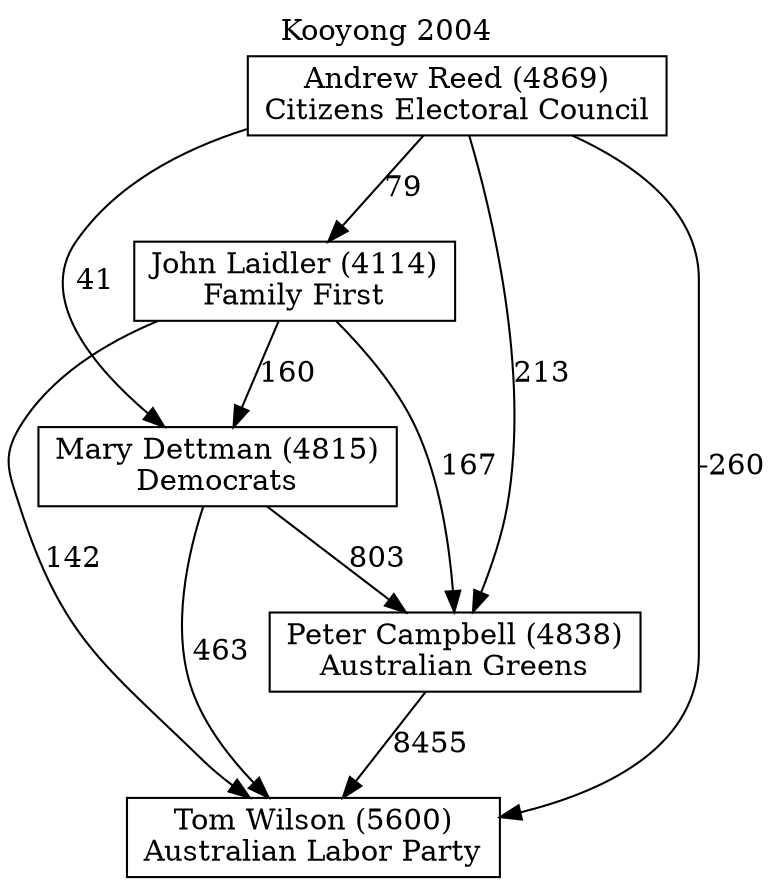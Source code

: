 // House preference flow
digraph "Tom Wilson (5600)_Kooyong_2004" {
	graph [label="Kooyong 2004" labelloc=t mclimit=10]
	node [shape=box]
	"Tom Wilson (5600)" [label="Tom Wilson (5600)
Australian Labor Party"]
	"Peter Campbell (4838)" [label="Peter Campbell (4838)
Australian Greens"]
	"Mary Dettman (4815)" [label="Mary Dettman (4815)
Democrats"]
	"John Laidler (4114)" [label="John Laidler (4114)
Family First"]
	"Andrew Reed (4869)" [label="Andrew Reed (4869)
Citizens Electoral Council"]
	"Peter Campbell (4838)" -> "Tom Wilson (5600)" [label=8455]
	"Mary Dettman (4815)" -> "Peter Campbell (4838)" [label=803]
	"John Laidler (4114)" -> "Mary Dettman (4815)" [label=160]
	"Andrew Reed (4869)" -> "John Laidler (4114)" [label=79]
	"Mary Dettman (4815)" -> "Tom Wilson (5600)" [label=463]
	"John Laidler (4114)" -> "Tom Wilson (5600)" [label=142]
	"Andrew Reed (4869)" -> "Tom Wilson (5600)" [label=-260]
	"Andrew Reed (4869)" -> "Mary Dettman (4815)" [label=41]
	"John Laidler (4114)" -> "Peter Campbell (4838)" [label=167]
	"Andrew Reed (4869)" -> "Peter Campbell (4838)" [label=213]
}

